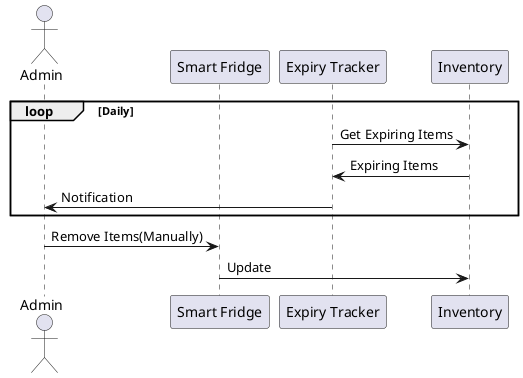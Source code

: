 @startuml
actor Admin as A 
participant "Smart Fridge" as SF
participant "Expiry Tracker" as ET
Participant "Inventory" as I
loop Daily
  ET -> I : Get Expiring Items
  I -> ET : Expiring Items
  ET-> A : Notification
end
A -> SF: Remove Items(Manually)
SF -> I: Update
@enduml
